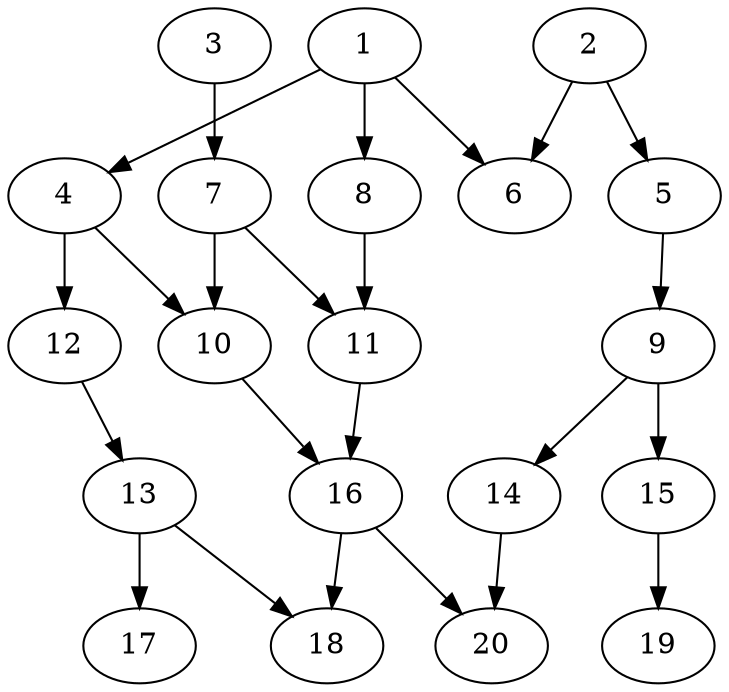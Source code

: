 // DAG automatically generated by daggen at Wed Jul 24 22:10:09 2019
// ./daggen --dot -n 20 --ccr 0.4 --fat 0.5 --regular 0.5 --density 0.5 --mindata 5242880 --maxdata 52428800 
digraph G {
  1 [size="22817280", alpha="0.11", expect_size="9126912"] 
  1 -> 4 [size ="9126912"]
  1 -> 6 [size ="9126912"]
  1 -> 8 [size ="9126912"]
  2 [size="87887360", alpha="0.18", expect_size="35154944"] 
  2 -> 5 [size ="35154944"]
  2 -> 6 [size ="35154944"]
  3 [size="56581120", alpha="0.10", expect_size="22632448"] 
  3 -> 7 [size ="22632448"]
  4 [size="32985600", alpha="0.20", expect_size="13194240"] 
  4 -> 10 [size ="13194240"]
  4 -> 12 [size ="13194240"]
  5 [size="96245760", alpha="0.10", expect_size="38498304"] 
  5 -> 9 [size ="38498304"]
  6 [size="124766720", alpha="0.01", expect_size="49906688"] 
  7 [size="83604480", alpha="0.03", expect_size="33441792"] 
  7 -> 10 [size ="33441792"]
  7 -> 11 [size ="33441792"]
  8 [size="105630720", alpha="0.11", expect_size="42252288"] 
  8 -> 11 [size ="42252288"]
  9 [size="91107840", alpha="0.18", expect_size="36443136"] 
  9 -> 14 [size ="36443136"]
  9 -> 15 [size ="36443136"]
  10 [size="86103040", alpha="0.12", expect_size="34441216"] 
  10 -> 16 [size ="34441216"]
  11 [size="75627520", alpha="0.18", expect_size="30251008"] 
  11 -> 16 [size ="30251008"]
  12 [size="20689920", alpha="0.08", expect_size="8275968"] 
  12 -> 13 [size ="8275968"]
  13 [size="129116160", alpha="0.06", expect_size="51646464"] 
  13 -> 17 [size ="51646464"]
  13 -> 18 [size ="51646464"]
  14 [size="69048320", alpha="0.12", expect_size="27619328"] 
  14 -> 20 [size ="27619328"]
  15 [size="68710400", alpha="0.02", expect_size="27484160"] 
  15 -> 19 [size ="27484160"]
  16 [size="129507840", alpha="0.05", expect_size="51803136"] 
  16 -> 18 [size ="51803136"]
  16 -> 20 [size ="51803136"]
  17 [size="15429120", alpha="0.07", expect_size="6171648"] 
  18 [size="33766400", alpha="0.09", expect_size="13506560"] 
  19 [size="96299520", alpha="0.05", expect_size="38519808"] 
  20 [size="85429760", alpha="0.12", expect_size="34171904"] 
}
